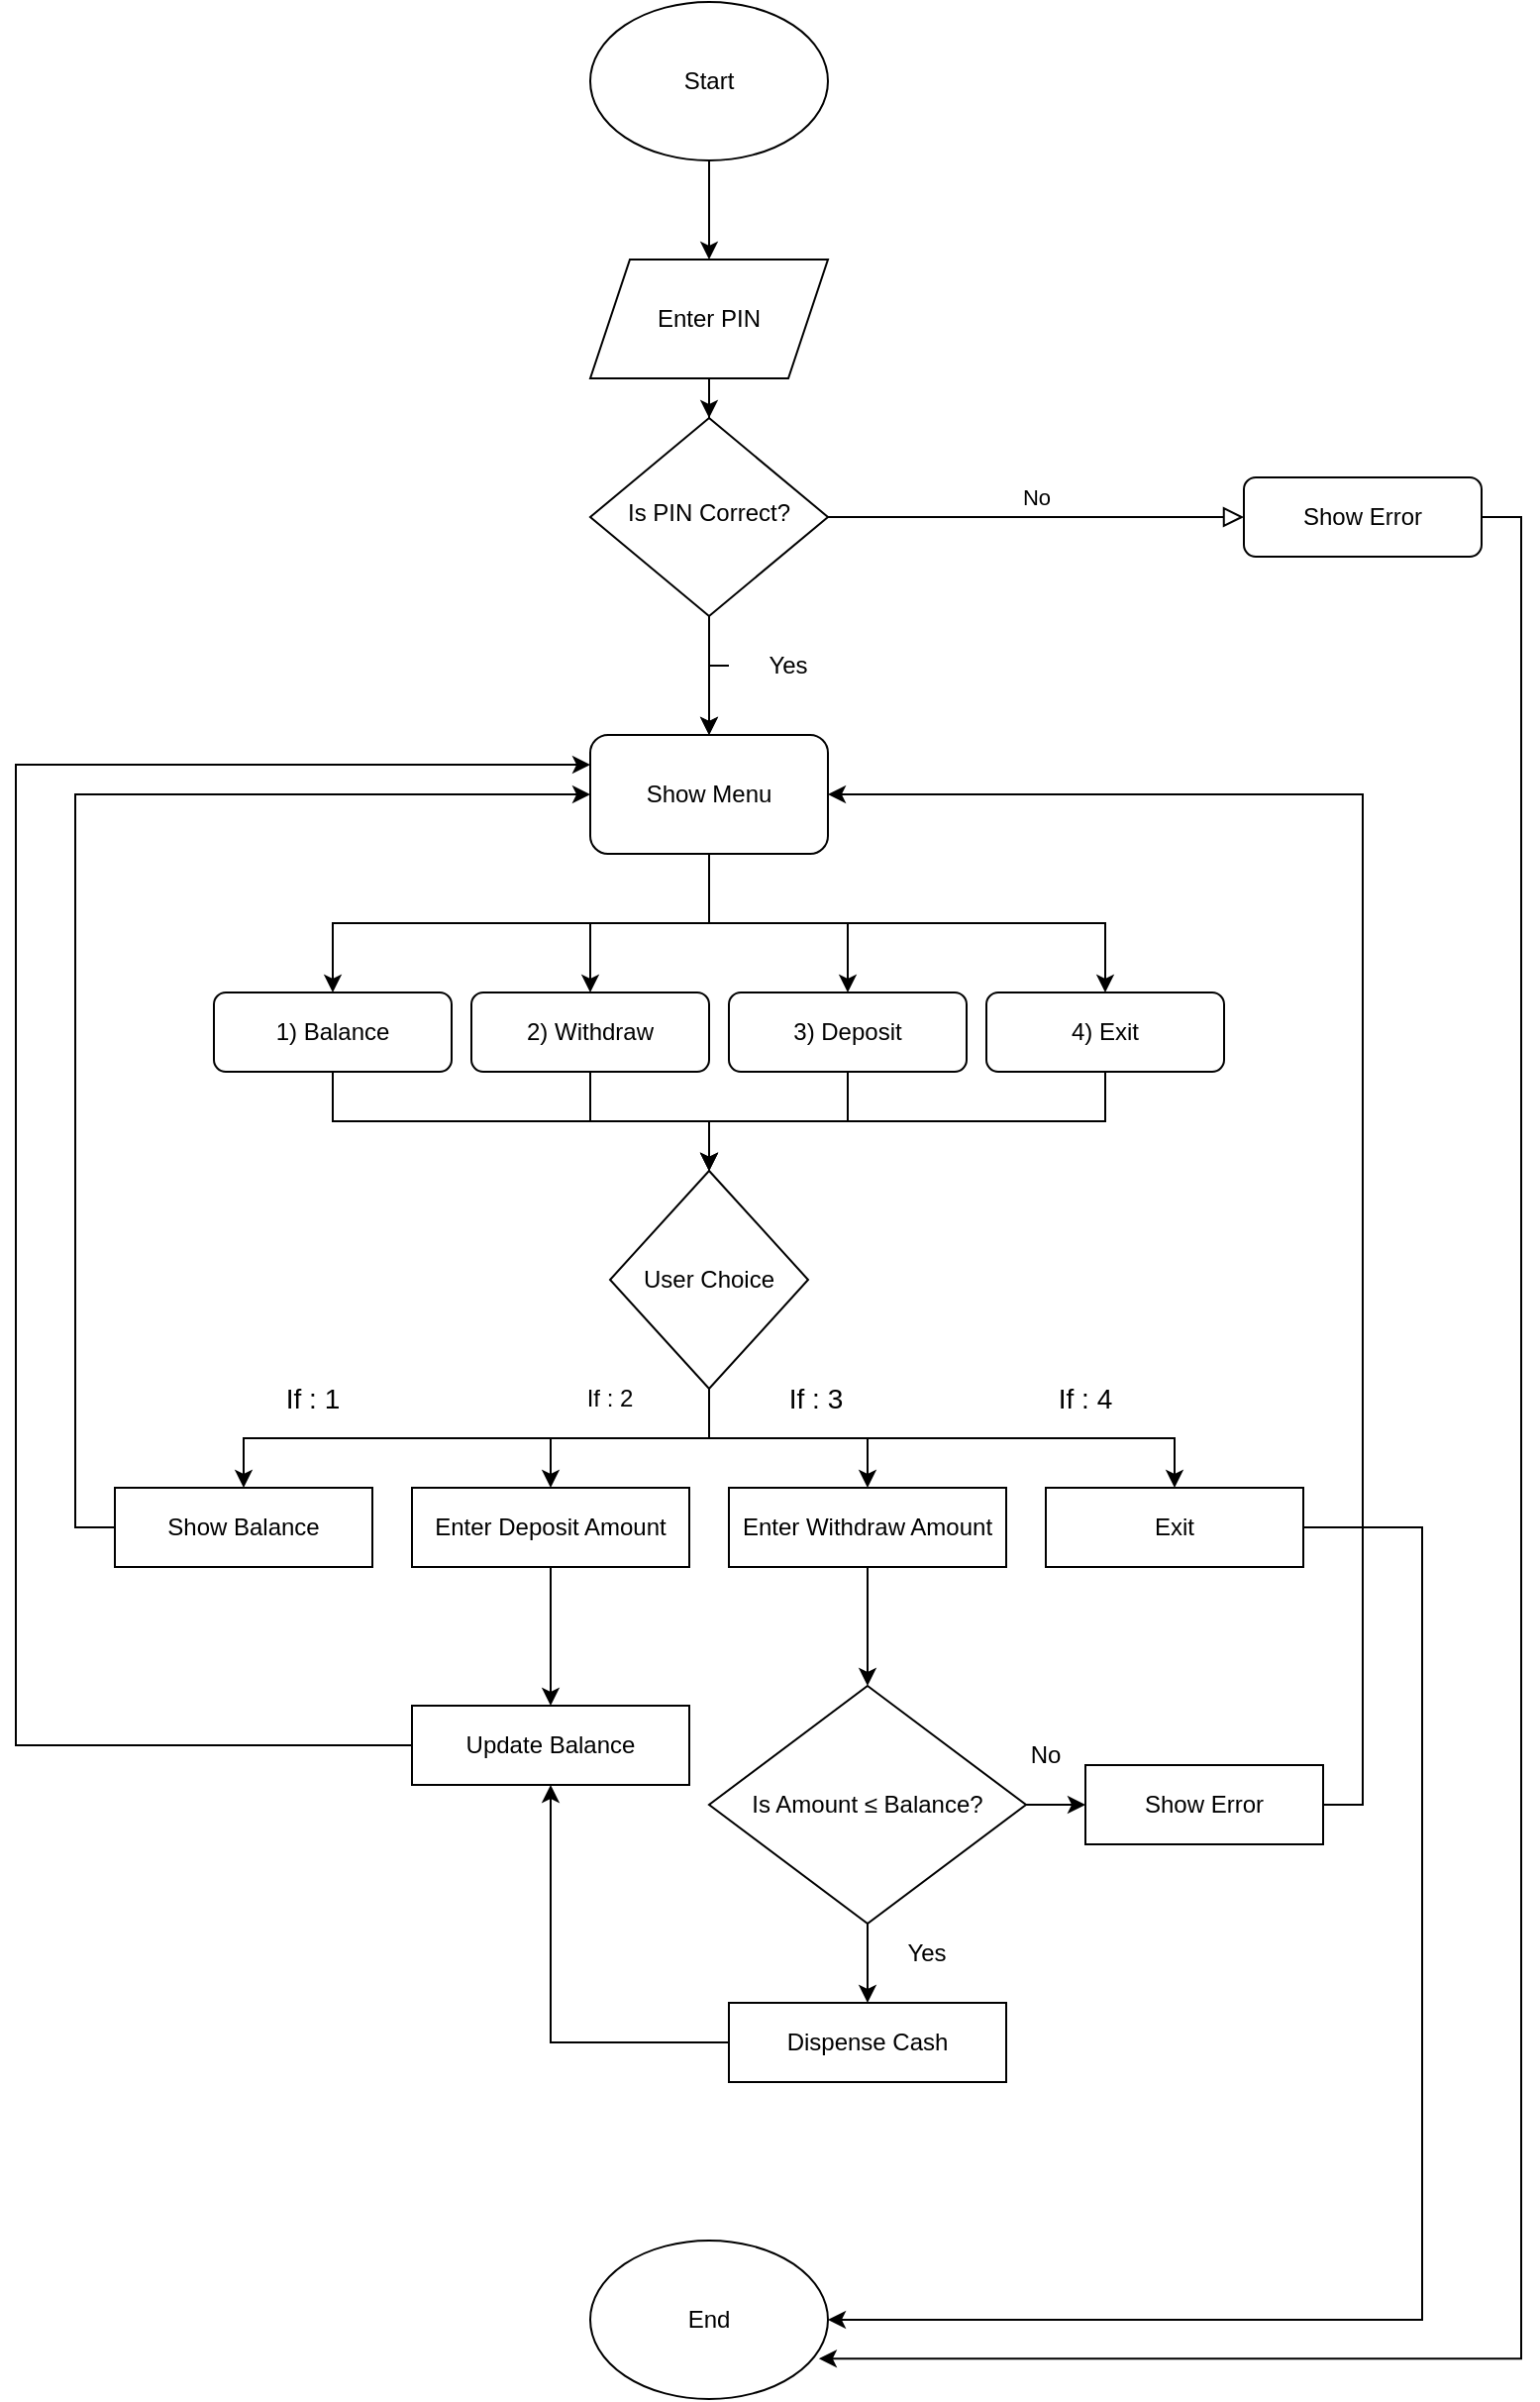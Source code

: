 <mxfile version="28.0.6">
  <diagram id="C5RBs43oDa-KdzZeNtuy" name="Page-1">
    <mxGraphModel dx="1281" dy="1731" grid="1" gridSize="10" guides="1" tooltips="1" connect="1" arrows="1" fold="1" page="1" pageScale="1" pageWidth="827" pageHeight="1169" math="0" shadow="0">
      <root>
        <mxCell id="WIyWlLk6GJQsqaUBKTNV-0" />
        <mxCell id="WIyWlLk6GJQsqaUBKTNV-1" parent="WIyWlLk6GJQsqaUBKTNV-0" />
        <mxCell id="WIyWlLk6GJQsqaUBKTNV-5" value="No" style="edgeStyle=orthogonalEdgeStyle;rounded=0;html=1;jettySize=auto;orthogonalLoop=1;fontSize=11;endArrow=block;endFill=0;endSize=8;strokeWidth=1;shadow=0;labelBackgroundColor=none;" parent="WIyWlLk6GJQsqaUBKTNV-1" source="WIyWlLk6GJQsqaUBKTNV-6" target="WIyWlLk6GJQsqaUBKTNV-7" edge="1">
          <mxGeometry y="10" relative="1" as="geometry">
            <mxPoint as="offset" />
          </mxGeometry>
        </mxCell>
        <mxCell id="EH7DkAVhaPCO1xRlEi8g-59" value="" style="edgeStyle=orthogonalEdgeStyle;rounded=0;orthogonalLoop=1;jettySize=auto;html=1;" edge="1" parent="WIyWlLk6GJQsqaUBKTNV-1" source="WIyWlLk6GJQsqaUBKTNV-6" target="EH7DkAVhaPCO1xRlEi8g-6">
          <mxGeometry relative="1" as="geometry" />
        </mxCell>
        <mxCell id="WIyWlLk6GJQsqaUBKTNV-6" value="Is PIN Correct?" style="rhombus;whiteSpace=wrap;html=1;shadow=0;fontFamily=Helvetica;fontSize=12;align=center;strokeWidth=1;spacing=6;spacingTop=-4;" parent="WIyWlLk6GJQsqaUBKTNV-1" vertex="1">
          <mxGeometry x="310" y="-150" width="120" height="100" as="geometry" />
        </mxCell>
        <mxCell id="WIyWlLk6GJQsqaUBKTNV-7" value="Show Error" style="rounded=1;whiteSpace=wrap;html=1;fontSize=12;glass=0;strokeWidth=1;shadow=0;" parent="WIyWlLk6GJQsqaUBKTNV-1" vertex="1">
          <mxGeometry x="640" y="-120" width="120" height="40" as="geometry" />
        </mxCell>
        <mxCell id="EH7DkAVhaPCO1xRlEi8g-43" style="edgeStyle=orthogonalEdgeStyle;rounded=0;orthogonalLoop=1;jettySize=auto;html=1;exitX=0.5;exitY=1;exitDx=0;exitDy=0;" edge="1" parent="WIyWlLk6GJQsqaUBKTNV-1" source="WIyWlLk6GJQsqaUBKTNV-12" target="EH7DkAVhaPCO1xRlEi8g-25">
          <mxGeometry relative="1" as="geometry" />
        </mxCell>
        <mxCell id="WIyWlLk6GJQsqaUBKTNV-12" value="1) Balance" style="rounded=1;whiteSpace=wrap;html=1;fontSize=12;glass=0;strokeWidth=1;shadow=0;" parent="WIyWlLk6GJQsqaUBKTNV-1" vertex="1">
          <mxGeometry x="120" y="140" width="120" height="40" as="geometry" />
        </mxCell>
        <mxCell id="EH7DkAVhaPCO1xRlEi8g-57" value="" style="edgeStyle=orthogonalEdgeStyle;rounded=0;orthogonalLoop=1;jettySize=auto;html=1;" edge="1" parent="WIyWlLk6GJQsqaUBKTNV-1" source="EH7DkAVhaPCO1xRlEi8g-0" target="EH7DkAVhaPCO1xRlEi8g-5">
          <mxGeometry relative="1" as="geometry" />
        </mxCell>
        <mxCell id="EH7DkAVhaPCO1xRlEi8g-0" value="Start" style="ellipse;whiteSpace=wrap;html=1;" vertex="1" parent="WIyWlLk6GJQsqaUBKTNV-1">
          <mxGeometry x="310" y="-360" width="120" height="80" as="geometry" />
        </mxCell>
        <mxCell id="EH7DkAVhaPCO1xRlEi8g-58" value="" style="edgeStyle=orthogonalEdgeStyle;rounded=0;orthogonalLoop=1;jettySize=auto;html=1;" edge="1" parent="WIyWlLk6GJQsqaUBKTNV-1" source="EH7DkAVhaPCO1xRlEi8g-5" target="WIyWlLk6GJQsqaUBKTNV-6">
          <mxGeometry relative="1" as="geometry" />
        </mxCell>
        <mxCell id="EH7DkAVhaPCO1xRlEi8g-5" value="Enter PIN" style="shape=parallelogram;perimeter=parallelogramPerimeter;whiteSpace=wrap;html=1;fixedSize=1;" vertex="1" parent="WIyWlLk6GJQsqaUBKTNV-1">
          <mxGeometry x="310" y="-230" width="120" height="60" as="geometry" />
        </mxCell>
        <mxCell id="EH7DkAVhaPCO1xRlEi8g-35" style="edgeStyle=orthogonalEdgeStyle;rounded=0;orthogonalLoop=1;jettySize=auto;html=1;exitX=0.5;exitY=1;exitDx=0;exitDy=0;entryX=0.5;entryY=0;entryDx=0;entryDy=0;" edge="1" parent="WIyWlLk6GJQsqaUBKTNV-1" source="EH7DkAVhaPCO1xRlEi8g-6" target="WIyWlLk6GJQsqaUBKTNV-12">
          <mxGeometry relative="1" as="geometry" />
        </mxCell>
        <mxCell id="EH7DkAVhaPCO1xRlEi8g-36" style="edgeStyle=orthogonalEdgeStyle;rounded=0;orthogonalLoop=1;jettySize=auto;html=1;exitX=0.5;exitY=1;exitDx=0;exitDy=0;entryX=0.5;entryY=0;entryDx=0;entryDy=0;" edge="1" parent="WIyWlLk6GJQsqaUBKTNV-1" source="EH7DkAVhaPCO1xRlEi8g-6" target="EH7DkAVhaPCO1xRlEi8g-7">
          <mxGeometry relative="1" as="geometry" />
        </mxCell>
        <mxCell id="EH7DkAVhaPCO1xRlEi8g-37" style="edgeStyle=orthogonalEdgeStyle;rounded=0;orthogonalLoop=1;jettySize=auto;html=1;exitX=0.5;exitY=1;exitDx=0;exitDy=0;entryX=0.5;entryY=0;entryDx=0;entryDy=0;" edge="1" parent="WIyWlLk6GJQsqaUBKTNV-1" source="EH7DkAVhaPCO1xRlEi8g-6" target="EH7DkAVhaPCO1xRlEi8g-10">
          <mxGeometry relative="1" as="geometry" />
        </mxCell>
        <mxCell id="EH7DkAVhaPCO1xRlEi8g-38" style="edgeStyle=orthogonalEdgeStyle;rounded=0;orthogonalLoop=1;jettySize=auto;html=1;exitX=0.5;exitY=1;exitDx=0;exitDy=0;entryX=0.5;entryY=0;entryDx=0;entryDy=0;" edge="1" parent="WIyWlLk6GJQsqaUBKTNV-1" source="EH7DkAVhaPCO1xRlEi8g-6" target="EH7DkAVhaPCO1xRlEi8g-11">
          <mxGeometry relative="1" as="geometry" />
        </mxCell>
        <mxCell id="EH7DkAVhaPCO1xRlEi8g-6" value="Show Menu" style="rounded=1;whiteSpace=wrap;html=1;" vertex="1" parent="WIyWlLk6GJQsqaUBKTNV-1">
          <mxGeometry x="310" y="10" width="120" height="60" as="geometry" />
        </mxCell>
        <mxCell id="EH7DkAVhaPCO1xRlEi8g-40" style="edgeStyle=orthogonalEdgeStyle;rounded=0;orthogonalLoop=1;jettySize=auto;html=1;exitX=0.5;exitY=1;exitDx=0;exitDy=0;" edge="1" parent="WIyWlLk6GJQsqaUBKTNV-1" source="EH7DkAVhaPCO1xRlEi8g-7" target="EH7DkAVhaPCO1xRlEi8g-25">
          <mxGeometry relative="1" as="geometry" />
        </mxCell>
        <mxCell id="EH7DkAVhaPCO1xRlEi8g-7" value="2) Withdraw" style="rounded=1;whiteSpace=wrap;html=1;" vertex="1" parent="WIyWlLk6GJQsqaUBKTNV-1">
          <mxGeometry x="250" y="140" width="120" height="40" as="geometry" />
        </mxCell>
        <mxCell id="EH7DkAVhaPCO1xRlEi8g-41" style="edgeStyle=orthogonalEdgeStyle;rounded=0;orthogonalLoop=1;jettySize=auto;html=1;exitX=0.5;exitY=1;exitDx=0;exitDy=0;entryX=0.5;entryY=0;entryDx=0;entryDy=0;" edge="1" parent="WIyWlLk6GJQsqaUBKTNV-1" source="EH7DkAVhaPCO1xRlEi8g-10" target="EH7DkAVhaPCO1xRlEi8g-25">
          <mxGeometry relative="1" as="geometry" />
        </mxCell>
        <mxCell id="EH7DkAVhaPCO1xRlEi8g-10" value="3) Deposit" style="rounded=1;whiteSpace=wrap;html=1;" vertex="1" parent="WIyWlLk6GJQsqaUBKTNV-1">
          <mxGeometry x="380" y="140" width="120" height="40" as="geometry" />
        </mxCell>
        <mxCell id="EH7DkAVhaPCO1xRlEi8g-42" style="edgeStyle=orthogonalEdgeStyle;rounded=0;orthogonalLoop=1;jettySize=auto;html=1;exitX=0.5;exitY=1;exitDx=0;exitDy=0;" edge="1" parent="WIyWlLk6GJQsqaUBKTNV-1" source="EH7DkAVhaPCO1xRlEi8g-11" target="EH7DkAVhaPCO1xRlEi8g-25">
          <mxGeometry relative="1" as="geometry" />
        </mxCell>
        <mxCell id="EH7DkAVhaPCO1xRlEi8g-11" value="4) Exit" style="rounded=1;whiteSpace=wrap;html=1;" vertex="1" parent="WIyWlLk6GJQsqaUBKTNV-1">
          <mxGeometry x="510" y="140" width="120" height="40" as="geometry" />
        </mxCell>
        <mxCell id="EH7DkAVhaPCO1xRlEi8g-25" value="User Choice" style="rhombus;whiteSpace=wrap;html=1;" vertex="1" parent="WIyWlLk6GJQsqaUBKTNV-1">
          <mxGeometry x="320" y="230" width="100" height="110" as="geometry" />
        </mxCell>
        <mxCell id="EH7DkAVhaPCO1xRlEi8g-78" style="edgeStyle=orthogonalEdgeStyle;rounded=0;orthogonalLoop=1;jettySize=auto;html=1;exitX=0;exitY=0.5;exitDx=0;exitDy=0;entryX=0;entryY=0.5;entryDx=0;entryDy=0;" edge="1" parent="WIyWlLk6GJQsqaUBKTNV-1" source="EH7DkAVhaPCO1xRlEi8g-44" target="EH7DkAVhaPCO1xRlEi8g-6">
          <mxGeometry relative="1" as="geometry" />
        </mxCell>
        <mxCell id="EH7DkAVhaPCO1xRlEi8g-44" value="Show Balance" style="rounded=0;whiteSpace=wrap;html=1;" vertex="1" parent="WIyWlLk6GJQsqaUBKTNV-1">
          <mxGeometry x="70" y="390" width="130" height="40" as="geometry" />
        </mxCell>
        <mxCell id="EH7DkAVhaPCO1xRlEi8g-76" value="" style="edgeStyle=orthogonalEdgeStyle;rounded=0;orthogonalLoop=1;jettySize=auto;html=1;" edge="1" parent="WIyWlLk6GJQsqaUBKTNV-1" source="EH7DkAVhaPCO1xRlEi8g-45" target="EH7DkAVhaPCO1xRlEi8g-75">
          <mxGeometry relative="1" as="geometry" />
        </mxCell>
        <mxCell id="EH7DkAVhaPCO1xRlEi8g-45" value="Enter Deposit Amount" style="rounded=0;whiteSpace=wrap;html=1;" vertex="1" parent="WIyWlLk6GJQsqaUBKTNV-1">
          <mxGeometry x="220" y="390" width="140" height="40" as="geometry" />
        </mxCell>
        <mxCell id="EH7DkAVhaPCO1xRlEi8g-95" style="edgeStyle=orthogonalEdgeStyle;rounded=0;orthogonalLoop=1;jettySize=auto;html=1;exitX=1;exitY=0.5;exitDx=0;exitDy=0;entryX=1;entryY=0.5;entryDx=0;entryDy=0;" edge="1" parent="WIyWlLk6GJQsqaUBKTNV-1" source="EH7DkAVhaPCO1xRlEi8g-47" target="EH7DkAVhaPCO1xRlEi8g-92">
          <mxGeometry relative="1" as="geometry">
            <Array as="points">
              <mxPoint x="730" y="410" />
              <mxPoint x="730" y="810" />
            </Array>
          </mxGeometry>
        </mxCell>
        <mxCell id="EH7DkAVhaPCO1xRlEi8g-47" value="Exit" style="rounded=0;whiteSpace=wrap;html=1;" vertex="1" parent="WIyWlLk6GJQsqaUBKTNV-1">
          <mxGeometry x="540" y="390" width="130" height="40" as="geometry" />
        </mxCell>
        <mxCell id="EH7DkAVhaPCO1xRlEi8g-67" value="" style="group" vertex="1" connectable="0" parent="WIyWlLk6GJQsqaUBKTNV-1">
          <mxGeometry x="290" y="330" width="60" height="30" as="geometry" />
        </mxCell>
        <mxCell id="EH7DkAVhaPCO1xRlEi8g-50" style="edgeStyle=orthogonalEdgeStyle;rounded=0;orthogonalLoop=1;jettySize=auto;html=1;exitX=0.5;exitY=1;exitDx=0;exitDy=0;movable=1;resizable=1;rotatable=1;deletable=1;editable=1;locked=0;connectable=1;" edge="1" parent="EH7DkAVhaPCO1xRlEi8g-67" source="EH7DkAVhaPCO1xRlEi8g-25" target="EH7DkAVhaPCO1xRlEi8g-45">
          <mxGeometry relative="1" as="geometry" />
        </mxCell>
        <mxCell id="EH7DkAVhaPCO1xRlEi8g-66" value="If : 2" style="text;html=1;align=center;verticalAlign=middle;whiteSpace=wrap;rounded=0;movable=1;resizable=1;rotatable=1;deletable=1;editable=1;locked=0;connectable=1;" vertex="1" parent="EH7DkAVhaPCO1xRlEi8g-67">
          <mxGeometry width="60" height="30" as="geometry" />
        </mxCell>
        <mxCell id="EH7DkAVhaPCO1xRlEi8g-68" value="" style="group" vertex="1" connectable="0" parent="WIyWlLk6GJQsqaUBKTNV-1">
          <mxGeometry x="140" y="330" width="60" height="30" as="geometry" />
        </mxCell>
        <mxCell id="EH7DkAVhaPCO1xRlEi8g-49" style="edgeStyle=orthogonalEdgeStyle;rounded=0;orthogonalLoop=1;jettySize=auto;html=1;exitX=0.5;exitY=1;exitDx=0;exitDy=0;entryX=0.5;entryY=0;entryDx=0;entryDy=0;movable=1;resizable=1;rotatable=1;deletable=1;editable=1;locked=0;connectable=1;" edge="1" parent="EH7DkAVhaPCO1xRlEi8g-68" source="EH7DkAVhaPCO1xRlEi8g-25" target="EH7DkAVhaPCO1xRlEi8g-44">
          <mxGeometry relative="1" as="geometry" />
        </mxCell>
        <mxCell id="EH7DkAVhaPCO1xRlEi8g-63" value="&lt;span style=&quot;font-size: 14px;&quot;&gt;If : 1&lt;/span&gt;" style="text;strokeColor=none;align=center;fillColor=none;html=1;verticalAlign=middle;whiteSpace=wrap;rounded=0;movable=1;resizable=1;rotatable=1;deletable=1;editable=1;locked=0;connectable=1;" vertex="1" parent="EH7DkAVhaPCO1xRlEi8g-68">
          <mxGeometry width="60" height="30" as="geometry" />
        </mxCell>
        <mxCell id="EH7DkAVhaPCO1xRlEi8g-69" value="" style="group" vertex="1" connectable="0" parent="WIyWlLk6GJQsqaUBKTNV-1">
          <mxGeometry x="380" y="-40" width="60" height="30" as="geometry" />
        </mxCell>
        <mxCell id="EH7DkAVhaPCO1xRlEi8g-62" style="edgeStyle=orthogonalEdgeStyle;rounded=0;orthogonalLoop=1;jettySize=auto;html=1;exitX=0;exitY=0.5;exitDx=0;exitDy=0;entryX=0.5;entryY=0;entryDx=0;entryDy=0;" edge="1" parent="EH7DkAVhaPCO1xRlEi8g-69" source="EH7DkAVhaPCO1xRlEi8g-60" target="EH7DkAVhaPCO1xRlEi8g-6">
          <mxGeometry relative="1" as="geometry" />
        </mxCell>
        <mxCell id="EH7DkAVhaPCO1xRlEi8g-60" value="Yes" style="text;html=1;align=center;verticalAlign=middle;whiteSpace=wrap;rounded=0;movable=1;resizable=1;rotatable=1;deletable=1;editable=1;locked=0;connectable=1;" vertex="1" parent="EH7DkAVhaPCO1xRlEi8g-69">
          <mxGeometry width="60" height="30" as="geometry" />
        </mxCell>
        <mxCell id="EH7DkAVhaPCO1xRlEi8g-71" value="" style="group" vertex="1" connectable="0" parent="WIyWlLk6GJQsqaUBKTNV-1">
          <mxGeometry x="380" y="330" width="140" height="100" as="geometry" />
        </mxCell>
        <mxCell id="EH7DkAVhaPCO1xRlEi8g-52" style="edgeStyle=orthogonalEdgeStyle;rounded=0;orthogonalLoop=1;jettySize=auto;html=1;exitX=0.5;exitY=1;exitDx=0;exitDy=0;entryX=0.5;entryY=0;entryDx=0;entryDy=0;" edge="1" parent="EH7DkAVhaPCO1xRlEi8g-71" source="EH7DkAVhaPCO1xRlEi8g-25" target="EH7DkAVhaPCO1xRlEi8g-46">
          <mxGeometry relative="1" as="geometry" />
        </mxCell>
        <mxCell id="EH7DkAVhaPCO1xRlEi8g-46" value="Enter Withdraw Amount" style="rounded=0;whiteSpace=wrap;html=1;" vertex="1" parent="EH7DkAVhaPCO1xRlEi8g-71">
          <mxGeometry y="60" width="140" height="40" as="geometry" />
        </mxCell>
        <mxCell id="EH7DkAVhaPCO1xRlEi8g-70" value="&lt;font style=&quot;font-size: 14px;&quot;&gt;If : 3&lt;/font&gt;" style="text;html=1;align=center;verticalAlign=middle;whiteSpace=wrap;rounded=0;" vertex="1" parent="EH7DkAVhaPCO1xRlEi8g-71">
          <mxGeometry x="14" width="60" height="30" as="geometry" />
        </mxCell>
        <mxCell id="EH7DkAVhaPCO1xRlEi8g-73" value="" style="group" vertex="1" connectable="0" parent="WIyWlLk6GJQsqaUBKTNV-1">
          <mxGeometry x="530" y="330" width="60" height="30" as="geometry" />
        </mxCell>
        <mxCell id="EH7DkAVhaPCO1xRlEi8g-53" style="edgeStyle=orthogonalEdgeStyle;rounded=0;orthogonalLoop=1;jettySize=auto;html=1;exitX=0.5;exitY=1;exitDx=0;exitDy=0;entryX=0.5;entryY=0;entryDx=0;entryDy=0;" edge="1" parent="EH7DkAVhaPCO1xRlEi8g-73" source="EH7DkAVhaPCO1xRlEi8g-25" target="EH7DkAVhaPCO1xRlEi8g-47">
          <mxGeometry relative="1" as="geometry" />
        </mxCell>
        <mxCell id="EH7DkAVhaPCO1xRlEi8g-72" value="&lt;font style=&quot;font-size: 14px;&quot;&gt;If : 4&lt;/font&gt;" style="text;html=1;align=center;verticalAlign=middle;whiteSpace=wrap;rounded=0;" vertex="1" parent="EH7DkAVhaPCO1xRlEi8g-73">
          <mxGeometry width="60" height="30" as="geometry" />
        </mxCell>
        <mxCell id="EH7DkAVhaPCO1xRlEi8g-86" style="edgeStyle=orthogonalEdgeStyle;rounded=0;orthogonalLoop=1;jettySize=auto;html=1;exitX=0;exitY=0.5;exitDx=0;exitDy=0;entryX=0;entryY=0.25;entryDx=0;entryDy=0;elbow=vertical;" edge="1" parent="WIyWlLk6GJQsqaUBKTNV-1" source="EH7DkAVhaPCO1xRlEi8g-75" target="EH7DkAVhaPCO1xRlEi8g-6">
          <mxGeometry relative="1" as="geometry">
            <Array as="points">
              <mxPoint x="20" y="520" />
              <mxPoint x="20" y="25" />
            </Array>
          </mxGeometry>
        </mxCell>
        <mxCell id="EH7DkAVhaPCO1xRlEi8g-75" value="Update Balance" style="whiteSpace=wrap;html=1;rounded=0;" vertex="1" parent="WIyWlLk6GJQsqaUBKTNV-1">
          <mxGeometry x="220" y="500" width="140" height="40" as="geometry" />
        </mxCell>
        <mxCell id="EH7DkAVhaPCO1xRlEi8g-79" value="Is Amount ≤ Balance?" style="rhombus;whiteSpace=wrap;html=1;rounded=0;" vertex="1" parent="WIyWlLk6GJQsqaUBKTNV-1">
          <mxGeometry x="370" y="490" width="160" height="120" as="geometry" />
        </mxCell>
        <mxCell id="EH7DkAVhaPCO1xRlEi8g-80" value="" style="edgeStyle=orthogonalEdgeStyle;rounded=0;orthogonalLoop=1;jettySize=auto;html=1;" edge="1" parent="WIyWlLk6GJQsqaUBKTNV-1" source="EH7DkAVhaPCO1xRlEi8g-46" target="EH7DkAVhaPCO1xRlEi8g-79">
          <mxGeometry relative="1" as="geometry" />
        </mxCell>
        <mxCell id="EH7DkAVhaPCO1xRlEi8g-85" style="edgeStyle=orthogonalEdgeStyle;rounded=0;orthogonalLoop=1;jettySize=auto;html=1;entryX=0.5;entryY=1;entryDx=0;entryDy=0;" edge="1" parent="WIyWlLk6GJQsqaUBKTNV-1" source="EH7DkAVhaPCO1xRlEi8g-81" target="EH7DkAVhaPCO1xRlEi8g-75">
          <mxGeometry relative="1" as="geometry" />
        </mxCell>
        <mxCell id="EH7DkAVhaPCO1xRlEi8g-81" value="Dispense Cash" style="whiteSpace=wrap;html=1;rounded=0;" vertex="1" parent="WIyWlLk6GJQsqaUBKTNV-1">
          <mxGeometry x="380" y="650" width="140" height="40" as="geometry" />
        </mxCell>
        <mxCell id="EH7DkAVhaPCO1xRlEi8g-84" value="" style="group" vertex="1" connectable="0" parent="WIyWlLk6GJQsqaUBKTNV-1">
          <mxGeometry x="450" y="610" width="60" height="30" as="geometry" />
        </mxCell>
        <mxCell id="EH7DkAVhaPCO1xRlEi8g-82" value="" style="edgeStyle=orthogonalEdgeStyle;rounded=0;orthogonalLoop=1;jettySize=auto;html=1;" edge="1" parent="EH7DkAVhaPCO1xRlEi8g-84" source="EH7DkAVhaPCO1xRlEi8g-79" target="EH7DkAVhaPCO1xRlEi8g-81">
          <mxGeometry relative="1" as="geometry" />
        </mxCell>
        <mxCell id="EH7DkAVhaPCO1xRlEi8g-83" value="Yes" style="text;html=1;align=center;verticalAlign=middle;whiteSpace=wrap;rounded=0;" vertex="1" parent="EH7DkAVhaPCO1xRlEi8g-84">
          <mxGeometry width="60" height="30" as="geometry" />
        </mxCell>
        <mxCell id="EH7DkAVhaPCO1xRlEi8g-91" style="edgeStyle=orthogonalEdgeStyle;rounded=0;orthogonalLoop=1;jettySize=auto;html=1;exitX=1;exitY=0.5;exitDx=0;exitDy=0;entryX=1;entryY=0.5;entryDx=0;entryDy=0;" edge="1" parent="WIyWlLk6GJQsqaUBKTNV-1" source="EH7DkAVhaPCO1xRlEi8g-87" target="EH7DkAVhaPCO1xRlEi8g-6">
          <mxGeometry relative="1" as="geometry" />
        </mxCell>
        <mxCell id="EH7DkAVhaPCO1xRlEi8g-87" value="Show Error" style="whiteSpace=wrap;html=1;rounded=0;" vertex="1" parent="WIyWlLk6GJQsqaUBKTNV-1">
          <mxGeometry x="560" y="530" width="120" height="40" as="geometry" />
        </mxCell>
        <mxCell id="EH7DkAVhaPCO1xRlEi8g-90" value="" style="group" vertex="1" connectable="0" parent="WIyWlLk6GJQsqaUBKTNV-1">
          <mxGeometry x="510" y="510" width="60" height="30" as="geometry" />
        </mxCell>
        <mxCell id="EH7DkAVhaPCO1xRlEi8g-88" value="" style="edgeStyle=orthogonalEdgeStyle;rounded=0;orthogonalLoop=1;jettySize=auto;html=1;" edge="1" parent="EH7DkAVhaPCO1xRlEi8g-90" source="EH7DkAVhaPCO1xRlEi8g-79" target="EH7DkAVhaPCO1xRlEi8g-87">
          <mxGeometry relative="1" as="geometry" />
        </mxCell>
        <mxCell id="EH7DkAVhaPCO1xRlEi8g-89" value="No" style="text;html=1;align=center;verticalAlign=middle;whiteSpace=wrap;rounded=0;" vertex="1" parent="EH7DkAVhaPCO1xRlEi8g-90">
          <mxGeometry width="60" height="30" as="geometry" />
        </mxCell>
        <mxCell id="EH7DkAVhaPCO1xRlEi8g-92" value="End" style="ellipse;whiteSpace=wrap;html=1;" vertex="1" parent="WIyWlLk6GJQsqaUBKTNV-1">
          <mxGeometry x="310" y="770" width="120" height="80" as="geometry" />
        </mxCell>
        <mxCell id="EH7DkAVhaPCO1xRlEi8g-94" style="edgeStyle=orthogonalEdgeStyle;rounded=0;orthogonalLoop=1;jettySize=auto;html=1;exitX=1;exitY=0.5;exitDx=0;exitDy=0;entryX=0.962;entryY=0.745;entryDx=0;entryDy=0;entryPerimeter=0;" edge="1" parent="WIyWlLk6GJQsqaUBKTNV-1" source="WIyWlLk6GJQsqaUBKTNV-7" target="EH7DkAVhaPCO1xRlEi8g-92">
          <mxGeometry relative="1" as="geometry">
            <Array as="points">
              <mxPoint x="780" y="-100" />
              <mxPoint x="780" y="830" />
            </Array>
          </mxGeometry>
        </mxCell>
      </root>
    </mxGraphModel>
  </diagram>
</mxfile>
